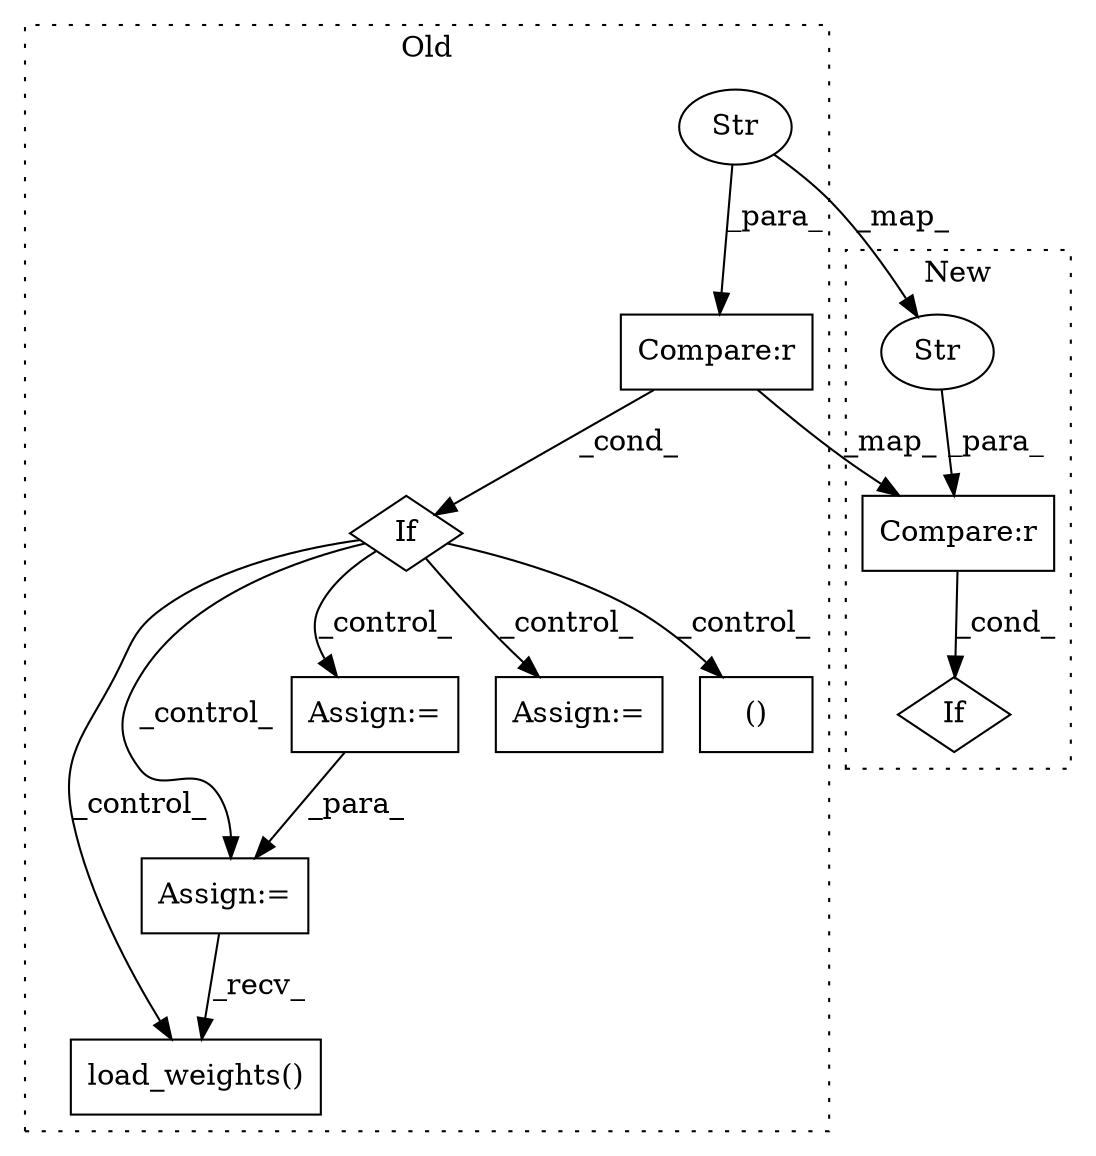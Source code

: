 digraph G {
subgraph cluster0 {
1 [label="load_weights()" a="75" s="3076,3110" l="24,1" shape="box"];
3 [label="Assign:=" a="68" s="2966" l="3" shape="box"];
4 [label="Assign:=" a="68" s="2607" l="3" shape="box"];
5 [label="If" a="96" s="2469" l="3" shape="diamond"];
6 [label="Assign:=" a="68" s="3525" l="3" shape="box"];
7 [label="()" a="54" s="3415" l="3" shape="box"];
9 [label="Compare:r" a="40" s="2472" l="21" shape="box"];
11 [label="Str" a="66" s="2485" l="8" shape="ellipse"];
label = "Old";
style="dotted";
}
subgraph cluster1 {
2 [label="If" a="96" s="2460" l="3" shape="diamond"];
8 [label="Compare:r" a="40" s="2463" l="21" shape="box"];
10 [label="Str" a="66" s="2476" l="8" shape="ellipse"];
label = "New";
style="dotted";
}
3 -> 1 [label="_recv_"];
4 -> 3 [label="_para_"];
5 -> 3 [label="_control_"];
5 -> 4 [label="_control_"];
5 -> 7 [label="_control_"];
5 -> 6 [label="_control_"];
5 -> 1 [label="_control_"];
8 -> 2 [label="_cond_"];
9 -> 8 [label="_map_"];
9 -> 5 [label="_cond_"];
10 -> 8 [label="_para_"];
11 -> 10 [label="_map_"];
11 -> 9 [label="_para_"];
}